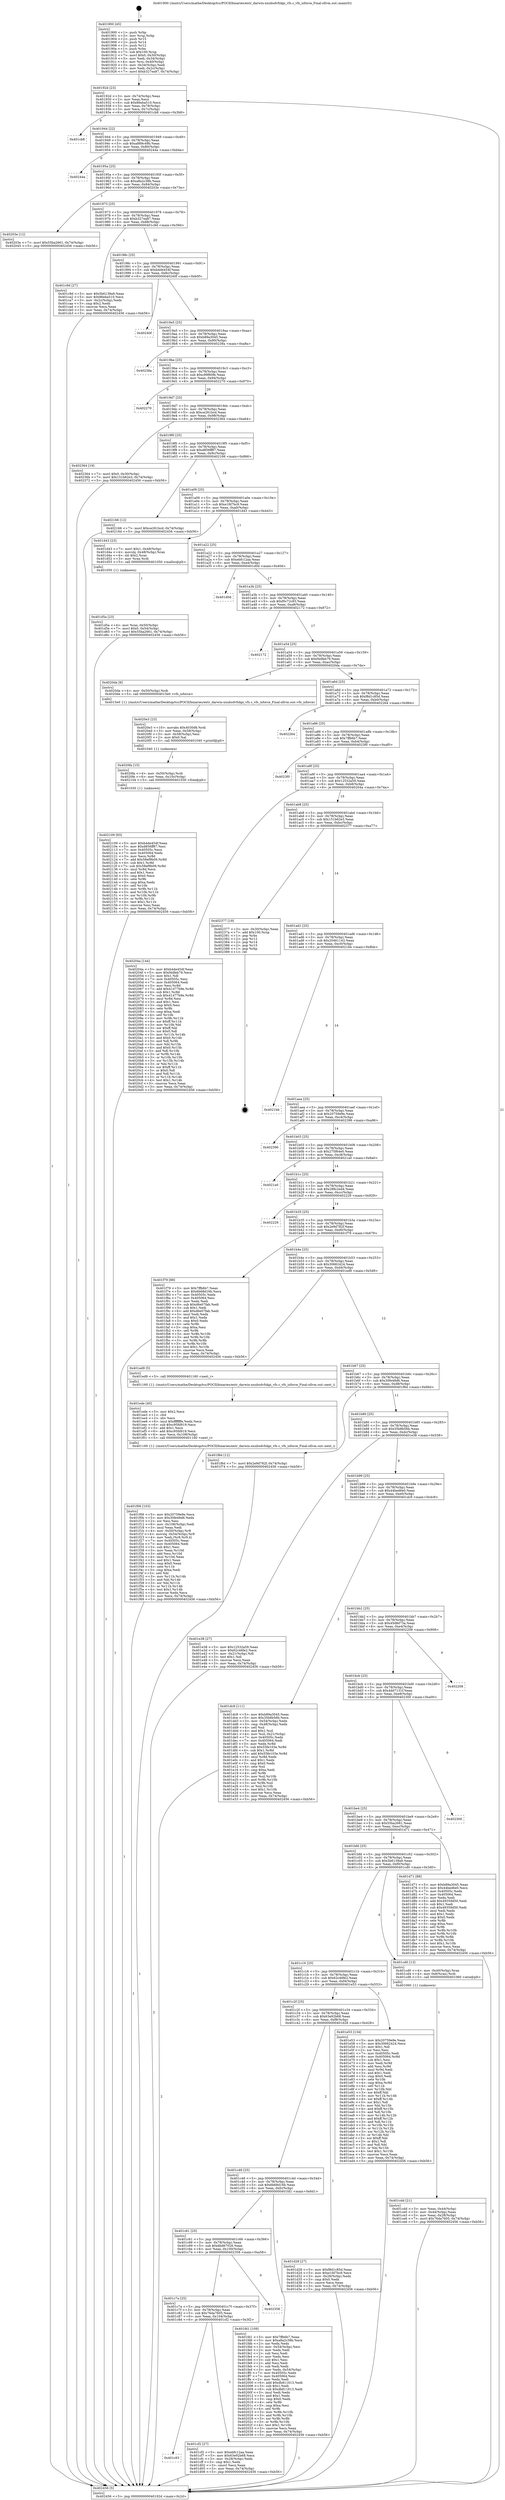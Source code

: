 digraph "0x401900" {
  label = "0x401900 (/mnt/c/Users/mathe/Desktop/tcc/POCII/binaries/extr_darwin-xnubsdvfskpi_vfs.c_vfs_isforce_Final-ollvm.out::main(0))"
  labelloc = "t"
  node[shape=record]

  Entry [label="",width=0.3,height=0.3,shape=circle,fillcolor=black,style=filled]
  "0x40192d" [label="{
     0x40192d [23]\l
     | [instrs]\l
     &nbsp;&nbsp;0x40192d \<+3\>: mov -0x74(%rbp),%eax\l
     &nbsp;&nbsp;0x401930 \<+2\>: mov %eax,%ecx\l
     &nbsp;&nbsp;0x401932 \<+6\>: sub $0x86eba510,%ecx\l
     &nbsp;&nbsp;0x401938 \<+3\>: mov %eax,-0x78(%rbp)\l
     &nbsp;&nbsp;0x40193b \<+3\>: mov %ecx,-0x7c(%rbp)\l
     &nbsp;&nbsp;0x40193e \<+6\>: je 0000000000401cb8 \<main+0x3b8\>\l
  }"]
  "0x401cb8" [label="{
     0x401cb8\l
  }", style=dashed]
  "0x401944" [label="{
     0x401944 [22]\l
     | [instrs]\l
     &nbsp;&nbsp;0x401944 \<+5\>: jmp 0000000000401949 \<main+0x49\>\l
     &nbsp;&nbsp;0x401949 \<+3\>: mov -0x78(%rbp),%eax\l
     &nbsp;&nbsp;0x40194c \<+5\>: sub $0xa889c49b,%eax\l
     &nbsp;&nbsp;0x401951 \<+3\>: mov %eax,-0x80(%rbp)\l
     &nbsp;&nbsp;0x401954 \<+6\>: je 000000000040244a \<main+0xb4a\>\l
  }"]
  Exit [label="",width=0.3,height=0.3,shape=circle,fillcolor=black,style=filled,peripheries=2]
  "0x40244a" [label="{
     0x40244a\l
  }", style=dashed]
  "0x40195a" [label="{
     0x40195a [25]\l
     | [instrs]\l
     &nbsp;&nbsp;0x40195a \<+5\>: jmp 000000000040195f \<main+0x5f\>\l
     &nbsp;&nbsp;0x40195f \<+3\>: mov -0x78(%rbp),%eax\l
     &nbsp;&nbsp;0x401962 \<+5\>: sub $0xa8a2c38b,%eax\l
     &nbsp;&nbsp;0x401967 \<+6\>: mov %eax,-0x84(%rbp)\l
     &nbsp;&nbsp;0x40196d \<+6\>: je 000000000040203e \<main+0x73e\>\l
  }"]
  "0x402109" [label="{
     0x402109 [93]\l
     | [instrs]\l
     &nbsp;&nbsp;0x402109 \<+5\>: mov $0xb4de454f,%eax\l
     &nbsp;&nbsp;0x40210e \<+5\>: mov $0xd856ff87,%esi\l
     &nbsp;&nbsp;0x402113 \<+7\>: mov 0x40505c,%ecx\l
     &nbsp;&nbsp;0x40211a \<+7\>: mov 0x405064,%edx\l
     &nbsp;&nbsp;0x402121 \<+3\>: mov %ecx,%r8d\l
     &nbsp;&nbsp;0x402124 \<+7\>: add $0x58ef9b09,%r8d\l
     &nbsp;&nbsp;0x40212b \<+4\>: sub $0x1,%r8d\l
     &nbsp;&nbsp;0x40212f \<+7\>: sub $0x58ef9b09,%r8d\l
     &nbsp;&nbsp;0x402136 \<+4\>: imul %r8d,%ecx\l
     &nbsp;&nbsp;0x40213a \<+3\>: and $0x1,%ecx\l
     &nbsp;&nbsp;0x40213d \<+3\>: cmp $0x0,%ecx\l
     &nbsp;&nbsp;0x402140 \<+4\>: sete %r9b\l
     &nbsp;&nbsp;0x402144 \<+3\>: cmp $0xa,%edx\l
     &nbsp;&nbsp;0x402147 \<+4\>: setl %r10b\l
     &nbsp;&nbsp;0x40214b \<+3\>: mov %r9b,%r11b\l
     &nbsp;&nbsp;0x40214e \<+3\>: and %r10b,%r11b\l
     &nbsp;&nbsp;0x402151 \<+3\>: xor %r10b,%r9b\l
     &nbsp;&nbsp;0x402154 \<+3\>: or %r9b,%r11b\l
     &nbsp;&nbsp;0x402157 \<+4\>: test $0x1,%r11b\l
     &nbsp;&nbsp;0x40215b \<+3\>: cmovne %esi,%eax\l
     &nbsp;&nbsp;0x40215e \<+3\>: mov %eax,-0x74(%rbp)\l
     &nbsp;&nbsp;0x402161 \<+5\>: jmp 0000000000402456 \<main+0xb56\>\l
  }"]
  "0x40203e" [label="{
     0x40203e [12]\l
     | [instrs]\l
     &nbsp;&nbsp;0x40203e \<+7\>: movl $0x55ba2661,-0x74(%rbp)\l
     &nbsp;&nbsp;0x402045 \<+5\>: jmp 0000000000402456 \<main+0xb56\>\l
  }"]
  "0x401973" [label="{
     0x401973 [25]\l
     | [instrs]\l
     &nbsp;&nbsp;0x401973 \<+5\>: jmp 0000000000401978 \<main+0x78\>\l
     &nbsp;&nbsp;0x401978 \<+3\>: mov -0x78(%rbp),%eax\l
     &nbsp;&nbsp;0x40197b \<+5\>: sub $0xb327ea87,%eax\l
     &nbsp;&nbsp;0x401980 \<+6\>: mov %eax,-0x88(%rbp)\l
     &nbsp;&nbsp;0x401986 \<+6\>: je 0000000000401c9d \<main+0x39d\>\l
  }"]
  "0x4020fa" [label="{
     0x4020fa [15]\l
     | [instrs]\l
     &nbsp;&nbsp;0x4020fa \<+4\>: mov -0x50(%rbp),%rdi\l
     &nbsp;&nbsp;0x4020fe \<+6\>: mov %eax,-0x10c(%rbp)\l
     &nbsp;&nbsp;0x402104 \<+5\>: call 0000000000401030 \<free@plt\>\l
     | [calls]\l
     &nbsp;&nbsp;0x401030 \{1\} (unknown)\l
  }"]
  "0x401c9d" [label="{
     0x401c9d [27]\l
     | [instrs]\l
     &nbsp;&nbsp;0x401c9d \<+5\>: mov $0x5b6139a9,%eax\l
     &nbsp;&nbsp;0x401ca2 \<+5\>: mov $0x86eba510,%ecx\l
     &nbsp;&nbsp;0x401ca7 \<+3\>: mov -0x2c(%rbp),%edx\l
     &nbsp;&nbsp;0x401caa \<+3\>: cmp $0x2,%edx\l
     &nbsp;&nbsp;0x401cad \<+3\>: cmovne %ecx,%eax\l
     &nbsp;&nbsp;0x401cb0 \<+3\>: mov %eax,-0x74(%rbp)\l
     &nbsp;&nbsp;0x401cb3 \<+5\>: jmp 0000000000402456 \<main+0xb56\>\l
  }"]
  "0x40198c" [label="{
     0x40198c [25]\l
     | [instrs]\l
     &nbsp;&nbsp;0x40198c \<+5\>: jmp 0000000000401991 \<main+0x91\>\l
     &nbsp;&nbsp;0x401991 \<+3\>: mov -0x78(%rbp),%eax\l
     &nbsp;&nbsp;0x401994 \<+5\>: sub $0xb4de454f,%eax\l
     &nbsp;&nbsp;0x401999 \<+6\>: mov %eax,-0x8c(%rbp)\l
     &nbsp;&nbsp;0x40199f \<+6\>: je 000000000040240f \<main+0xb0f\>\l
  }"]
  "0x402456" [label="{
     0x402456 [5]\l
     | [instrs]\l
     &nbsp;&nbsp;0x402456 \<+5\>: jmp 000000000040192d \<main+0x2d\>\l
  }"]
  "0x401900" [label="{
     0x401900 [45]\l
     | [instrs]\l
     &nbsp;&nbsp;0x401900 \<+1\>: push %rbp\l
     &nbsp;&nbsp;0x401901 \<+3\>: mov %rsp,%rbp\l
     &nbsp;&nbsp;0x401904 \<+2\>: push %r15\l
     &nbsp;&nbsp;0x401906 \<+2\>: push %r14\l
     &nbsp;&nbsp;0x401908 \<+2\>: push %r12\l
     &nbsp;&nbsp;0x40190a \<+1\>: push %rbx\l
     &nbsp;&nbsp;0x40190b \<+7\>: sub $0x100,%rsp\l
     &nbsp;&nbsp;0x401912 \<+7\>: movl $0x0,-0x30(%rbp)\l
     &nbsp;&nbsp;0x401919 \<+3\>: mov %edi,-0x34(%rbp)\l
     &nbsp;&nbsp;0x40191c \<+4\>: mov %rsi,-0x40(%rbp)\l
     &nbsp;&nbsp;0x401920 \<+3\>: mov -0x34(%rbp),%edi\l
     &nbsp;&nbsp;0x401923 \<+3\>: mov %edi,-0x2c(%rbp)\l
     &nbsp;&nbsp;0x401926 \<+7\>: movl $0xb327ea87,-0x74(%rbp)\l
  }"]
  "0x4020e3" [label="{
     0x4020e3 [23]\l
     | [instrs]\l
     &nbsp;&nbsp;0x4020e3 \<+10\>: movabs $0x4030d6,%rdi\l
     &nbsp;&nbsp;0x4020ed \<+3\>: mov %eax,-0x58(%rbp)\l
     &nbsp;&nbsp;0x4020f0 \<+3\>: mov -0x58(%rbp),%esi\l
     &nbsp;&nbsp;0x4020f3 \<+2\>: mov $0x0,%al\l
     &nbsp;&nbsp;0x4020f5 \<+5\>: call 0000000000401040 \<printf@plt\>\l
     | [calls]\l
     &nbsp;&nbsp;0x401040 \{1\} (unknown)\l
  }"]
  "0x40240f" [label="{
     0x40240f\l
  }", style=dashed]
  "0x4019a5" [label="{
     0x4019a5 [25]\l
     | [instrs]\l
     &nbsp;&nbsp;0x4019a5 \<+5\>: jmp 00000000004019aa \<main+0xaa\>\l
     &nbsp;&nbsp;0x4019aa \<+3\>: mov -0x78(%rbp),%eax\l
     &nbsp;&nbsp;0x4019ad \<+5\>: sub $0xb89a3045,%eax\l
     &nbsp;&nbsp;0x4019b2 \<+6\>: mov %eax,-0x90(%rbp)\l
     &nbsp;&nbsp;0x4019b8 \<+6\>: je 000000000040238a \<main+0xa8a\>\l
  }"]
  "0x401f06" [label="{
     0x401f06 [103]\l
     | [instrs]\l
     &nbsp;&nbsp;0x401f06 \<+5\>: mov $0x20759e9e,%ecx\l
     &nbsp;&nbsp;0x401f0b \<+5\>: mov $0x30fe48d6,%edx\l
     &nbsp;&nbsp;0x401f10 \<+2\>: xor %esi,%esi\l
     &nbsp;&nbsp;0x401f12 \<+6\>: mov -0x108(%rbp),%edi\l
     &nbsp;&nbsp;0x401f18 \<+3\>: imul %eax,%edi\l
     &nbsp;&nbsp;0x401f1b \<+4\>: mov -0x50(%rbp),%r8\l
     &nbsp;&nbsp;0x401f1f \<+4\>: movslq -0x54(%rbp),%r9\l
     &nbsp;&nbsp;0x401f23 \<+4\>: mov %edi,(%r8,%r9,4)\l
     &nbsp;&nbsp;0x401f27 \<+7\>: mov 0x40505c,%eax\l
     &nbsp;&nbsp;0x401f2e \<+7\>: mov 0x405064,%edi\l
     &nbsp;&nbsp;0x401f35 \<+3\>: sub $0x1,%esi\l
     &nbsp;&nbsp;0x401f38 \<+3\>: mov %eax,%r10d\l
     &nbsp;&nbsp;0x401f3b \<+3\>: add %esi,%r10d\l
     &nbsp;&nbsp;0x401f3e \<+4\>: imul %r10d,%eax\l
     &nbsp;&nbsp;0x401f42 \<+3\>: and $0x1,%eax\l
     &nbsp;&nbsp;0x401f45 \<+3\>: cmp $0x0,%eax\l
     &nbsp;&nbsp;0x401f48 \<+4\>: sete %r11b\l
     &nbsp;&nbsp;0x401f4c \<+3\>: cmp $0xa,%edi\l
     &nbsp;&nbsp;0x401f4f \<+3\>: setl %bl\l
     &nbsp;&nbsp;0x401f52 \<+3\>: mov %r11b,%r14b\l
     &nbsp;&nbsp;0x401f55 \<+3\>: and %bl,%r14b\l
     &nbsp;&nbsp;0x401f58 \<+3\>: xor %bl,%r11b\l
     &nbsp;&nbsp;0x401f5b \<+3\>: or %r11b,%r14b\l
     &nbsp;&nbsp;0x401f5e \<+4\>: test $0x1,%r14b\l
     &nbsp;&nbsp;0x401f62 \<+3\>: cmovne %edx,%ecx\l
     &nbsp;&nbsp;0x401f65 \<+3\>: mov %ecx,-0x74(%rbp)\l
     &nbsp;&nbsp;0x401f68 \<+5\>: jmp 0000000000402456 \<main+0xb56\>\l
  }"]
  "0x40238a" [label="{
     0x40238a\l
  }", style=dashed]
  "0x4019be" [label="{
     0x4019be [25]\l
     | [instrs]\l
     &nbsp;&nbsp;0x4019be \<+5\>: jmp 00000000004019c3 \<main+0xc3\>\l
     &nbsp;&nbsp;0x4019c3 \<+3\>: mov -0x78(%rbp),%eax\l
     &nbsp;&nbsp;0x4019c6 \<+5\>: sub $0xc99f60fe,%eax\l
     &nbsp;&nbsp;0x4019cb \<+6\>: mov %eax,-0x94(%rbp)\l
     &nbsp;&nbsp;0x4019d1 \<+6\>: je 0000000000402270 \<main+0x970\>\l
  }"]
  "0x401ede" [label="{
     0x401ede [40]\l
     | [instrs]\l
     &nbsp;&nbsp;0x401ede \<+5\>: mov $0x2,%ecx\l
     &nbsp;&nbsp;0x401ee3 \<+1\>: cltd\l
     &nbsp;&nbsp;0x401ee4 \<+2\>: idiv %ecx\l
     &nbsp;&nbsp;0x401ee6 \<+6\>: imul $0xfffffffe,%edx,%ecx\l
     &nbsp;&nbsp;0x401eec \<+6\>: sub $0xc95fd919,%ecx\l
     &nbsp;&nbsp;0x401ef2 \<+3\>: add $0x1,%ecx\l
     &nbsp;&nbsp;0x401ef5 \<+6\>: add $0xc95fd919,%ecx\l
     &nbsp;&nbsp;0x401efb \<+6\>: mov %ecx,-0x108(%rbp)\l
     &nbsp;&nbsp;0x401f01 \<+5\>: call 0000000000401160 \<next_i\>\l
     | [calls]\l
     &nbsp;&nbsp;0x401160 \{1\} (/mnt/c/Users/mathe/Desktop/tcc/POCII/binaries/extr_darwin-xnubsdvfskpi_vfs.c_vfs_isforce_Final-ollvm.out::next_i)\l
  }"]
  "0x402270" [label="{
     0x402270\l
  }", style=dashed]
  "0x4019d7" [label="{
     0x4019d7 [25]\l
     | [instrs]\l
     &nbsp;&nbsp;0x4019d7 \<+5\>: jmp 00000000004019dc \<main+0xdc\>\l
     &nbsp;&nbsp;0x4019dc \<+3\>: mov -0x78(%rbp),%eax\l
     &nbsp;&nbsp;0x4019df \<+5\>: sub $0xce261bcd,%eax\l
     &nbsp;&nbsp;0x4019e4 \<+6\>: mov %eax,-0x98(%rbp)\l
     &nbsp;&nbsp;0x4019ea \<+6\>: je 0000000000402364 \<main+0xa64\>\l
  }"]
  "0x401d5a" [label="{
     0x401d5a [23]\l
     | [instrs]\l
     &nbsp;&nbsp;0x401d5a \<+4\>: mov %rax,-0x50(%rbp)\l
     &nbsp;&nbsp;0x401d5e \<+7\>: movl $0x0,-0x54(%rbp)\l
     &nbsp;&nbsp;0x401d65 \<+7\>: movl $0x55ba2661,-0x74(%rbp)\l
     &nbsp;&nbsp;0x401d6c \<+5\>: jmp 0000000000402456 \<main+0xb56\>\l
  }"]
  "0x402364" [label="{
     0x402364 [19]\l
     | [instrs]\l
     &nbsp;&nbsp;0x402364 \<+7\>: movl $0x0,-0x30(%rbp)\l
     &nbsp;&nbsp;0x40236b \<+7\>: movl $0x151b62e3,-0x74(%rbp)\l
     &nbsp;&nbsp;0x402372 \<+5\>: jmp 0000000000402456 \<main+0xb56\>\l
  }"]
  "0x4019f0" [label="{
     0x4019f0 [25]\l
     | [instrs]\l
     &nbsp;&nbsp;0x4019f0 \<+5\>: jmp 00000000004019f5 \<main+0xf5\>\l
     &nbsp;&nbsp;0x4019f5 \<+3\>: mov -0x78(%rbp),%eax\l
     &nbsp;&nbsp;0x4019f8 \<+5\>: sub $0xd856ff87,%eax\l
     &nbsp;&nbsp;0x4019fd \<+6\>: mov %eax,-0x9c(%rbp)\l
     &nbsp;&nbsp;0x401a03 \<+6\>: je 0000000000402166 \<main+0x866\>\l
  }"]
  "0x401c93" [label="{
     0x401c93\l
  }", style=dashed]
  "0x402166" [label="{
     0x402166 [12]\l
     | [instrs]\l
     &nbsp;&nbsp;0x402166 \<+7\>: movl $0xce261bcd,-0x74(%rbp)\l
     &nbsp;&nbsp;0x40216d \<+5\>: jmp 0000000000402456 \<main+0xb56\>\l
  }"]
  "0x401a09" [label="{
     0x401a09 [25]\l
     | [instrs]\l
     &nbsp;&nbsp;0x401a09 \<+5\>: jmp 0000000000401a0e \<main+0x10e\>\l
     &nbsp;&nbsp;0x401a0e \<+3\>: mov -0x78(%rbp),%eax\l
     &nbsp;&nbsp;0x401a11 \<+5\>: sub $0xe1fd7bc9,%eax\l
     &nbsp;&nbsp;0x401a16 \<+6\>: mov %eax,-0xa0(%rbp)\l
     &nbsp;&nbsp;0x401a1c \<+6\>: je 0000000000401d43 \<main+0x443\>\l
  }"]
  "0x401cf2" [label="{
     0x401cf2 [27]\l
     | [instrs]\l
     &nbsp;&nbsp;0x401cf2 \<+5\>: mov $0xebfc12aa,%eax\l
     &nbsp;&nbsp;0x401cf7 \<+5\>: mov $0x63e92b68,%ecx\l
     &nbsp;&nbsp;0x401cfc \<+3\>: mov -0x28(%rbp),%edx\l
     &nbsp;&nbsp;0x401cff \<+3\>: cmp $0x1,%edx\l
     &nbsp;&nbsp;0x401d02 \<+3\>: cmovl %ecx,%eax\l
     &nbsp;&nbsp;0x401d05 \<+3\>: mov %eax,-0x74(%rbp)\l
     &nbsp;&nbsp;0x401d08 \<+5\>: jmp 0000000000402456 \<main+0xb56\>\l
  }"]
  "0x401d43" [label="{
     0x401d43 [23]\l
     | [instrs]\l
     &nbsp;&nbsp;0x401d43 \<+7\>: movl $0x1,-0x48(%rbp)\l
     &nbsp;&nbsp;0x401d4a \<+4\>: movslq -0x48(%rbp),%rax\l
     &nbsp;&nbsp;0x401d4e \<+4\>: shl $0x2,%rax\l
     &nbsp;&nbsp;0x401d52 \<+3\>: mov %rax,%rdi\l
     &nbsp;&nbsp;0x401d55 \<+5\>: call 0000000000401050 \<malloc@plt\>\l
     | [calls]\l
     &nbsp;&nbsp;0x401050 \{1\} (unknown)\l
  }"]
  "0x401a22" [label="{
     0x401a22 [25]\l
     | [instrs]\l
     &nbsp;&nbsp;0x401a22 \<+5\>: jmp 0000000000401a27 \<main+0x127\>\l
     &nbsp;&nbsp;0x401a27 \<+3\>: mov -0x78(%rbp),%eax\l
     &nbsp;&nbsp;0x401a2a \<+5\>: sub $0xebfc12aa,%eax\l
     &nbsp;&nbsp;0x401a2f \<+6\>: mov %eax,-0xa4(%rbp)\l
     &nbsp;&nbsp;0x401a35 \<+6\>: je 0000000000401d0d \<main+0x40d\>\l
  }"]
  "0x401c7a" [label="{
     0x401c7a [25]\l
     | [instrs]\l
     &nbsp;&nbsp;0x401c7a \<+5\>: jmp 0000000000401c7f \<main+0x37f\>\l
     &nbsp;&nbsp;0x401c7f \<+3\>: mov -0x78(%rbp),%eax\l
     &nbsp;&nbsp;0x401c82 \<+5\>: sub $0x76da7605,%eax\l
     &nbsp;&nbsp;0x401c87 \<+6\>: mov %eax,-0x104(%rbp)\l
     &nbsp;&nbsp;0x401c8d \<+6\>: je 0000000000401cf2 \<main+0x3f2\>\l
  }"]
  "0x401d0d" [label="{
     0x401d0d\l
  }", style=dashed]
  "0x401a3b" [label="{
     0x401a3b [25]\l
     | [instrs]\l
     &nbsp;&nbsp;0x401a3b \<+5\>: jmp 0000000000401a40 \<main+0x140\>\l
     &nbsp;&nbsp;0x401a40 \<+3\>: mov -0x78(%rbp),%eax\l
     &nbsp;&nbsp;0x401a43 \<+5\>: sub $0xf0c72c93,%eax\l
     &nbsp;&nbsp;0x401a48 \<+6\>: mov %eax,-0xa8(%rbp)\l
     &nbsp;&nbsp;0x401a4e \<+6\>: je 0000000000402172 \<main+0x872\>\l
  }"]
  "0x402358" [label="{
     0x402358\l
  }", style=dashed]
  "0x402172" [label="{
     0x402172\l
  }", style=dashed]
  "0x401a54" [label="{
     0x401a54 [25]\l
     | [instrs]\l
     &nbsp;&nbsp;0x401a54 \<+5\>: jmp 0000000000401a59 \<main+0x159\>\l
     &nbsp;&nbsp;0x401a59 \<+3\>: mov -0x78(%rbp),%eax\l
     &nbsp;&nbsp;0x401a5c \<+5\>: sub $0xf4dfeb79,%eax\l
     &nbsp;&nbsp;0x401a61 \<+6\>: mov %eax,-0xac(%rbp)\l
     &nbsp;&nbsp;0x401a67 \<+6\>: je 00000000004020da \<main+0x7da\>\l
  }"]
  "0x401c61" [label="{
     0x401c61 [25]\l
     | [instrs]\l
     &nbsp;&nbsp;0x401c61 \<+5\>: jmp 0000000000401c66 \<main+0x366\>\l
     &nbsp;&nbsp;0x401c66 \<+3\>: mov -0x78(%rbp),%eax\l
     &nbsp;&nbsp;0x401c69 \<+5\>: sub $0x6bd67026,%eax\l
     &nbsp;&nbsp;0x401c6e \<+6\>: mov %eax,-0x100(%rbp)\l
     &nbsp;&nbsp;0x401c74 \<+6\>: je 0000000000402358 \<main+0xa58\>\l
  }"]
  "0x4020da" [label="{
     0x4020da [9]\l
     | [instrs]\l
     &nbsp;&nbsp;0x4020da \<+4\>: mov -0x50(%rbp),%rdi\l
     &nbsp;&nbsp;0x4020de \<+5\>: call 00000000004015e0 \<vfs_isforce\>\l
     | [calls]\l
     &nbsp;&nbsp;0x4015e0 \{1\} (/mnt/c/Users/mathe/Desktop/tcc/POCII/binaries/extr_darwin-xnubsdvfskpi_vfs.c_vfs_isforce_Final-ollvm.out::vfs_isforce)\l
  }"]
  "0x401a6d" [label="{
     0x401a6d [25]\l
     | [instrs]\l
     &nbsp;&nbsp;0x401a6d \<+5\>: jmp 0000000000401a72 \<main+0x172\>\l
     &nbsp;&nbsp;0x401a72 \<+3\>: mov -0x78(%rbp),%eax\l
     &nbsp;&nbsp;0x401a75 \<+5\>: sub $0xf8d1c85d,%eax\l
     &nbsp;&nbsp;0x401a7a \<+6\>: mov %eax,-0xb0(%rbp)\l
     &nbsp;&nbsp;0x401a80 \<+6\>: je 0000000000402264 \<main+0x964\>\l
  }"]
  "0x401fd1" [label="{
     0x401fd1 [109]\l
     | [instrs]\l
     &nbsp;&nbsp;0x401fd1 \<+5\>: mov $0x7ffb6b7,%eax\l
     &nbsp;&nbsp;0x401fd6 \<+5\>: mov $0xa8a2c38b,%ecx\l
     &nbsp;&nbsp;0x401fdb \<+2\>: xor %edx,%edx\l
     &nbsp;&nbsp;0x401fdd \<+3\>: mov -0x54(%rbp),%esi\l
     &nbsp;&nbsp;0x401fe0 \<+2\>: mov %edx,%edi\l
     &nbsp;&nbsp;0x401fe2 \<+2\>: sub %esi,%edi\l
     &nbsp;&nbsp;0x401fe4 \<+2\>: mov %edx,%esi\l
     &nbsp;&nbsp;0x401fe6 \<+3\>: sub $0x1,%esi\l
     &nbsp;&nbsp;0x401fe9 \<+2\>: add %esi,%edi\l
     &nbsp;&nbsp;0x401feb \<+2\>: sub %edi,%edx\l
     &nbsp;&nbsp;0x401fed \<+3\>: mov %edx,-0x54(%rbp)\l
     &nbsp;&nbsp;0x401ff0 \<+7\>: mov 0x40505c,%edx\l
     &nbsp;&nbsp;0x401ff7 \<+7\>: mov 0x405064,%esi\l
     &nbsp;&nbsp;0x401ffe \<+2\>: mov %edx,%edi\l
     &nbsp;&nbsp;0x402000 \<+6\>: add $0xdb811613,%edi\l
     &nbsp;&nbsp;0x402006 \<+3\>: sub $0x1,%edi\l
     &nbsp;&nbsp;0x402009 \<+6\>: sub $0xdb811613,%edi\l
     &nbsp;&nbsp;0x40200f \<+3\>: imul %edi,%edx\l
     &nbsp;&nbsp;0x402012 \<+3\>: and $0x1,%edx\l
     &nbsp;&nbsp;0x402015 \<+3\>: cmp $0x0,%edx\l
     &nbsp;&nbsp;0x402018 \<+4\>: sete %r8b\l
     &nbsp;&nbsp;0x40201c \<+3\>: cmp $0xa,%esi\l
     &nbsp;&nbsp;0x40201f \<+4\>: setl %r9b\l
     &nbsp;&nbsp;0x402023 \<+3\>: mov %r8b,%r10b\l
     &nbsp;&nbsp;0x402026 \<+3\>: and %r9b,%r10b\l
     &nbsp;&nbsp;0x402029 \<+3\>: xor %r9b,%r8b\l
     &nbsp;&nbsp;0x40202c \<+3\>: or %r8b,%r10b\l
     &nbsp;&nbsp;0x40202f \<+4\>: test $0x1,%r10b\l
     &nbsp;&nbsp;0x402033 \<+3\>: cmovne %ecx,%eax\l
     &nbsp;&nbsp;0x402036 \<+3\>: mov %eax,-0x74(%rbp)\l
     &nbsp;&nbsp;0x402039 \<+5\>: jmp 0000000000402456 \<main+0xb56\>\l
  }"]
  "0x402264" [label="{
     0x402264\l
  }", style=dashed]
  "0x401a86" [label="{
     0x401a86 [25]\l
     | [instrs]\l
     &nbsp;&nbsp;0x401a86 \<+5\>: jmp 0000000000401a8b \<main+0x18b\>\l
     &nbsp;&nbsp;0x401a8b \<+3\>: mov -0x78(%rbp),%eax\l
     &nbsp;&nbsp;0x401a8e \<+5\>: sub $0x7ffb6b7,%eax\l
     &nbsp;&nbsp;0x401a93 \<+6\>: mov %eax,-0xb4(%rbp)\l
     &nbsp;&nbsp;0x401a99 \<+6\>: je 00000000004023f0 \<main+0xaf0\>\l
  }"]
  "0x401c48" [label="{
     0x401c48 [25]\l
     | [instrs]\l
     &nbsp;&nbsp;0x401c48 \<+5\>: jmp 0000000000401c4d \<main+0x34d\>\l
     &nbsp;&nbsp;0x401c4d \<+3\>: mov -0x78(%rbp),%eax\l
     &nbsp;&nbsp;0x401c50 \<+5\>: sub $0x6b68d16b,%eax\l
     &nbsp;&nbsp;0x401c55 \<+6\>: mov %eax,-0xfc(%rbp)\l
     &nbsp;&nbsp;0x401c5b \<+6\>: je 0000000000401fd1 \<main+0x6d1\>\l
  }"]
  "0x4023f0" [label="{
     0x4023f0\l
  }", style=dashed]
  "0x401a9f" [label="{
     0x401a9f [25]\l
     | [instrs]\l
     &nbsp;&nbsp;0x401a9f \<+5\>: jmp 0000000000401aa4 \<main+0x1a4\>\l
     &nbsp;&nbsp;0x401aa4 \<+3\>: mov -0x78(%rbp),%eax\l
     &nbsp;&nbsp;0x401aa7 \<+5\>: sub $0x12532a59,%eax\l
     &nbsp;&nbsp;0x401aac \<+6\>: mov %eax,-0xb8(%rbp)\l
     &nbsp;&nbsp;0x401ab2 \<+6\>: je 000000000040204a \<main+0x74a\>\l
  }"]
  "0x401d28" [label="{
     0x401d28 [27]\l
     | [instrs]\l
     &nbsp;&nbsp;0x401d28 \<+5\>: mov $0xf8d1c85d,%eax\l
     &nbsp;&nbsp;0x401d2d \<+5\>: mov $0xe1fd7bc9,%ecx\l
     &nbsp;&nbsp;0x401d32 \<+3\>: mov -0x28(%rbp),%edx\l
     &nbsp;&nbsp;0x401d35 \<+3\>: cmp $0x0,%edx\l
     &nbsp;&nbsp;0x401d38 \<+3\>: cmove %ecx,%eax\l
     &nbsp;&nbsp;0x401d3b \<+3\>: mov %eax,-0x74(%rbp)\l
     &nbsp;&nbsp;0x401d3e \<+5\>: jmp 0000000000402456 \<main+0xb56\>\l
  }"]
  "0x40204a" [label="{
     0x40204a [144]\l
     | [instrs]\l
     &nbsp;&nbsp;0x40204a \<+5\>: mov $0xb4de454f,%eax\l
     &nbsp;&nbsp;0x40204f \<+5\>: mov $0xf4dfeb79,%ecx\l
     &nbsp;&nbsp;0x402054 \<+2\>: mov $0x1,%dl\l
     &nbsp;&nbsp;0x402056 \<+7\>: mov 0x40505c,%esi\l
     &nbsp;&nbsp;0x40205d \<+7\>: mov 0x405064,%edi\l
     &nbsp;&nbsp;0x402064 \<+3\>: mov %esi,%r8d\l
     &nbsp;&nbsp;0x402067 \<+7\>: add $0x41477b9e,%r8d\l
     &nbsp;&nbsp;0x40206e \<+4\>: sub $0x1,%r8d\l
     &nbsp;&nbsp;0x402072 \<+7\>: sub $0x41477b9e,%r8d\l
     &nbsp;&nbsp;0x402079 \<+4\>: imul %r8d,%esi\l
     &nbsp;&nbsp;0x40207d \<+3\>: and $0x1,%esi\l
     &nbsp;&nbsp;0x402080 \<+3\>: cmp $0x0,%esi\l
     &nbsp;&nbsp;0x402083 \<+4\>: sete %r9b\l
     &nbsp;&nbsp;0x402087 \<+3\>: cmp $0xa,%edi\l
     &nbsp;&nbsp;0x40208a \<+4\>: setl %r10b\l
     &nbsp;&nbsp;0x40208e \<+3\>: mov %r9b,%r11b\l
     &nbsp;&nbsp;0x402091 \<+4\>: xor $0xff,%r11b\l
     &nbsp;&nbsp;0x402095 \<+3\>: mov %r10b,%bl\l
     &nbsp;&nbsp;0x402098 \<+3\>: xor $0xff,%bl\l
     &nbsp;&nbsp;0x40209b \<+3\>: xor $0x0,%dl\l
     &nbsp;&nbsp;0x40209e \<+3\>: mov %r11b,%r14b\l
     &nbsp;&nbsp;0x4020a1 \<+4\>: and $0x0,%r14b\l
     &nbsp;&nbsp;0x4020a5 \<+3\>: and %dl,%r9b\l
     &nbsp;&nbsp;0x4020a8 \<+3\>: mov %bl,%r15b\l
     &nbsp;&nbsp;0x4020ab \<+4\>: and $0x0,%r15b\l
     &nbsp;&nbsp;0x4020af \<+3\>: and %dl,%r10b\l
     &nbsp;&nbsp;0x4020b2 \<+3\>: or %r9b,%r14b\l
     &nbsp;&nbsp;0x4020b5 \<+3\>: or %r10b,%r15b\l
     &nbsp;&nbsp;0x4020b8 \<+3\>: xor %r15b,%r14b\l
     &nbsp;&nbsp;0x4020bb \<+3\>: or %bl,%r11b\l
     &nbsp;&nbsp;0x4020be \<+4\>: xor $0xff,%r11b\l
     &nbsp;&nbsp;0x4020c2 \<+3\>: or $0x0,%dl\l
     &nbsp;&nbsp;0x4020c5 \<+3\>: and %dl,%r11b\l
     &nbsp;&nbsp;0x4020c8 \<+3\>: or %r11b,%r14b\l
     &nbsp;&nbsp;0x4020cb \<+4\>: test $0x1,%r14b\l
     &nbsp;&nbsp;0x4020cf \<+3\>: cmovne %ecx,%eax\l
     &nbsp;&nbsp;0x4020d2 \<+3\>: mov %eax,-0x74(%rbp)\l
     &nbsp;&nbsp;0x4020d5 \<+5\>: jmp 0000000000402456 \<main+0xb56\>\l
  }"]
  "0x401ab8" [label="{
     0x401ab8 [25]\l
     | [instrs]\l
     &nbsp;&nbsp;0x401ab8 \<+5\>: jmp 0000000000401abd \<main+0x1bd\>\l
     &nbsp;&nbsp;0x401abd \<+3\>: mov -0x78(%rbp),%eax\l
     &nbsp;&nbsp;0x401ac0 \<+5\>: sub $0x151b62e3,%eax\l
     &nbsp;&nbsp;0x401ac5 \<+6\>: mov %eax,-0xbc(%rbp)\l
     &nbsp;&nbsp;0x401acb \<+6\>: je 0000000000402377 \<main+0xa77\>\l
  }"]
  "0x401c2f" [label="{
     0x401c2f [25]\l
     | [instrs]\l
     &nbsp;&nbsp;0x401c2f \<+5\>: jmp 0000000000401c34 \<main+0x334\>\l
     &nbsp;&nbsp;0x401c34 \<+3\>: mov -0x78(%rbp),%eax\l
     &nbsp;&nbsp;0x401c37 \<+5\>: sub $0x63e92b68,%eax\l
     &nbsp;&nbsp;0x401c3c \<+6\>: mov %eax,-0xf8(%rbp)\l
     &nbsp;&nbsp;0x401c42 \<+6\>: je 0000000000401d28 \<main+0x428\>\l
  }"]
  "0x402377" [label="{
     0x402377 [19]\l
     | [instrs]\l
     &nbsp;&nbsp;0x402377 \<+3\>: mov -0x30(%rbp),%eax\l
     &nbsp;&nbsp;0x40237a \<+7\>: add $0x100,%rsp\l
     &nbsp;&nbsp;0x402381 \<+1\>: pop %rbx\l
     &nbsp;&nbsp;0x402382 \<+2\>: pop %r12\l
     &nbsp;&nbsp;0x402384 \<+2\>: pop %r14\l
     &nbsp;&nbsp;0x402386 \<+2\>: pop %r15\l
     &nbsp;&nbsp;0x402388 \<+1\>: pop %rbp\l
     &nbsp;&nbsp;0x402389 \<+1\>: ret\l
  }"]
  "0x401ad1" [label="{
     0x401ad1 [25]\l
     | [instrs]\l
     &nbsp;&nbsp;0x401ad1 \<+5\>: jmp 0000000000401ad6 \<main+0x1d6\>\l
     &nbsp;&nbsp;0x401ad6 \<+3\>: mov -0x78(%rbp),%eax\l
     &nbsp;&nbsp;0x401ad9 \<+5\>: sub $0x20461143,%eax\l
     &nbsp;&nbsp;0x401ade \<+6\>: mov %eax,-0xc0(%rbp)\l
     &nbsp;&nbsp;0x401ae4 \<+6\>: je 00000000004021bb \<main+0x8bb\>\l
  }"]
  "0x401e53" [label="{
     0x401e53 [134]\l
     | [instrs]\l
     &nbsp;&nbsp;0x401e53 \<+5\>: mov $0x20759e9e,%eax\l
     &nbsp;&nbsp;0x401e58 \<+5\>: mov $0x30662424,%ecx\l
     &nbsp;&nbsp;0x401e5d \<+2\>: mov $0x1,%dl\l
     &nbsp;&nbsp;0x401e5f \<+2\>: xor %esi,%esi\l
     &nbsp;&nbsp;0x401e61 \<+7\>: mov 0x40505c,%edi\l
     &nbsp;&nbsp;0x401e68 \<+8\>: mov 0x405064,%r8d\l
     &nbsp;&nbsp;0x401e70 \<+3\>: sub $0x1,%esi\l
     &nbsp;&nbsp;0x401e73 \<+3\>: mov %edi,%r9d\l
     &nbsp;&nbsp;0x401e76 \<+3\>: add %esi,%r9d\l
     &nbsp;&nbsp;0x401e79 \<+4\>: imul %r9d,%edi\l
     &nbsp;&nbsp;0x401e7d \<+3\>: and $0x1,%edi\l
     &nbsp;&nbsp;0x401e80 \<+3\>: cmp $0x0,%edi\l
     &nbsp;&nbsp;0x401e83 \<+4\>: sete %r10b\l
     &nbsp;&nbsp;0x401e87 \<+4\>: cmp $0xa,%r8d\l
     &nbsp;&nbsp;0x401e8b \<+4\>: setl %r11b\l
     &nbsp;&nbsp;0x401e8f \<+3\>: mov %r10b,%bl\l
     &nbsp;&nbsp;0x401e92 \<+3\>: xor $0xff,%bl\l
     &nbsp;&nbsp;0x401e95 \<+3\>: mov %r11b,%r14b\l
     &nbsp;&nbsp;0x401e98 \<+4\>: xor $0xff,%r14b\l
     &nbsp;&nbsp;0x401e9c \<+3\>: xor $0x1,%dl\l
     &nbsp;&nbsp;0x401e9f \<+3\>: mov %bl,%r15b\l
     &nbsp;&nbsp;0x401ea2 \<+4\>: and $0xff,%r15b\l
     &nbsp;&nbsp;0x401ea6 \<+3\>: and %dl,%r10b\l
     &nbsp;&nbsp;0x401ea9 \<+3\>: mov %r14b,%r12b\l
     &nbsp;&nbsp;0x401eac \<+4\>: and $0xff,%r12b\l
     &nbsp;&nbsp;0x401eb0 \<+3\>: and %dl,%r11b\l
     &nbsp;&nbsp;0x401eb3 \<+3\>: or %r10b,%r15b\l
     &nbsp;&nbsp;0x401eb6 \<+3\>: or %r11b,%r12b\l
     &nbsp;&nbsp;0x401eb9 \<+3\>: xor %r12b,%r15b\l
     &nbsp;&nbsp;0x401ebc \<+3\>: or %r14b,%bl\l
     &nbsp;&nbsp;0x401ebf \<+3\>: xor $0xff,%bl\l
     &nbsp;&nbsp;0x401ec2 \<+3\>: or $0x1,%dl\l
     &nbsp;&nbsp;0x401ec5 \<+2\>: and %dl,%bl\l
     &nbsp;&nbsp;0x401ec7 \<+3\>: or %bl,%r15b\l
     &nbsp;&nbsp;0x401eca \<+4\>: test $0x1,%r15b\l
     &nbsp;&nbsp;0x401ece \<+3\>: cmovne %ecx,%eax\l
     &nbsp;&nbsp;0x401ed1 \<+3\>: mov %eax,-0x74(%rbp)\l
     &nbsp;&nbsp;0x401ed4 \<+5\>: jmp 0000000000402456 \<main+0xb56\>\l
  }"]
  "0x4021bb" [label="{
     0x4021bb\l
  }", style=dashed]
  "0x401aea" [label="{
     0x401aea [25]\l
     | [instrs]\l
     &nbsp;&nbsp;0x401aea \<+5\>: jmp 0000000000401aef \<main+0x1ef\>\l
     &nbsp;&nbsp;0x401aef \<+3\>: mov -0x78(%rbp),%eax\l
     &nbsp;&nbsp;0x401af2 \<+5\>: sub $0x20759e9e,%eax\l
     &nbsp;&nbsp;0x401af7 \<+6\>: mov %eax,-0xc4(%rbp)\l
     &nbsp;&nbsp;0x401afd \<+6\>: je 0000000000402396 \<main+0xa96\>\l
  }"]
  "0x401cdd" [label="{
     0x401cdd [21]\l
     | [instrs]\l
     &nbsp;&nbsp;0x401cdd \<+3\>: mov %eax,-0x44(%rbp)\l
     &nbsp;&nbsp;0x401ce0 \<+3\>: mov -0x44(%rbp),%eax\l
     &nbsp;&nbsp;0x401ce3 \<+3\>: mov %eax,-0x28(%rbp)\l
     &nbsp;&nbsp;0x401ce6 \<+7\>: movl $0x76da7605,-0x74(%rbp)\l
     &nbsp;&nbsp;0x401ced \<+5\>: jmp 0000000000402456 \<main+0xb56\>\l
  }"]
  "0x402396" [label="{
     0x402396\l
  }", style=dashed]
  "0x401b03" [label="{
     0x401b03 [25]\l
     | [instrs]\l
     &nbsp;&nbsp;0x401b03 \<+5\>: jmp 0000000000401b08 \<main+0x208\>\l
     &nbsp;&nbsp;0x401b08 \<+3\>: mov -0x78(%rbp),%eax\l
     &nbsp;&nbsp;0x401b0b \<+5\>: sub $0x275f64e0,%eax\l
     &nbsp;&nbsp;0x401b10 \<+6\>: mov %eax,-0xc8(%rbp)\l
     &nbsp;&nbsp;0x401b16 \<+6\>: je 00000000004021a0 \<main+0x8a0\>\l
  }"]
  "0x401c16" [label="{
     0x401c16 [25]\l
     | [instrs]\l
     &nbsp;&nbsp;0x401c16 \<+5\>: jmp 0000000000401c1b \<main+0x31b\>\l
     &nbsp;&nbsp;0x401c1b \<+3\>: mov -0x78(%rbp),%eax\l
     &nbsp;&nbsp;0x401c1e \<+5\>: sub $0x62c46fe2,%eax\l
     &nbsp;&nbsp;0x401c23 \<+6\>: mov %eax,-0xf4(%rbp)\l
     &nbsp;&nbsp;0x401c29 \<+6\>: je 0000000000401e53 \<main+0x553\>\l
  }"]
  "0x4021a0" [label="{
     0x4021a0\l
  }", style=dashed]
  "0x401b1c" [label="{
     0x401b1c [25]\l
     | [instrs]\l
     &nbsp;&nbsp;0x401b1c \<+5\>: jmp 0000000000401b21 \<main+0x221\>\l
     &nbsp;&nbsp;0x401b21 \<+3\>: mov -0x78(%rbp),%eax\l
     &nbsp;&nbsp;0x401b24 \<+5\>: sub $0x288c2ed4,%eax\l
     &nbsp;&nbsp;0x401b29 \<+6\>: mov %eax,-0xcc(%rbp)\l
     &nbsp;&nbsp;0x401b2f \<+6\>: je 0000000000402229 \<main+0x929\>\l
  }"]
  "0x401cd0" [label="{
     0x401cd0 [13]\l
     | [instrs]\l
     &nbsp;&nbsp;0x401cd0 \<+4\>: mov -0x40(%rbp),%rax\l
     &nbsp;&nbsp;0x401cd4 \<+4\>: mov 0x8(%rax),%rdi\l
     &nbsp;&nbsp;0x401cd8 \<+5\>: call 0000000000401060 \<atoi@plt\>\l
     | [calls]\l
     &nbsp;&nbsp;0x401060 \{1\} (unknown)\l
  }"]
  "0x402229" [label="{
     0x402229\l
  }", style=dashed]
  "0x401b35" [label="{
     0x401b35 [25]\l
     | [instrs]\l
     &nbsp;&nbsp;0x401b35 \<+5\>: jmp 0000000000401b3a \<main+0x23a\>\l
     &nbsp;&nbsp;0x401b3a \<+3\>: mov -0x78(%rbp),%eax\l
     &nbsp;&nbsp;0x401b3d \<+5\>: sub $0x2e9d782f,%eax\l
     &nbsp;&nbsp;0x401b42 \<+6\>: mov %eax,-0xd0(%rbp)\l
     &nbsp;&nbsp;0x401b48 \<+6\>: je 0000000000401f79 \<main+0x679\>\l
  }"]
  "0x401bfd" [label="{
     0x401bfd [25]\l
     | [instrs]\l
     &nbsp;&nbsp;0x401bfd \<+5\>: jmp 0000000000401c02 \<main+0x302\>\l
     &nbsp;&nbsp;0x401c02 \<+3\>: mov -0x78(%rbp),%eax\l
     &nbsp;&nbsp;0x401c05 \<+5\>: sub $0x5b6139a9,%eax\l
     &nbsp;&nbsp;0x401c0a \<+6\>: mov %eax,-0xf0(%rbp)\l
     &nbsp;&nbsp;0x401c10 \<+6\>: je 0000000000401cd0 \<main+0x3d0\>\l
  }"]
  "0x401f79" [label="{
     0x401f79 [88]\l
     | [instrs]\l
     &nbsp;&nbsp;0x401f79 \<+5\>: mov $0x7ffb6b7,%eax\l
     &nbsp;&nbsp;0x401f7e \<+5\>: mov $0x6b68d16b,%ecx\l
     &nbsp;&nbsp;0x401f83 \<+7\>: mov 0x40505c,%edx\l
     &nbsp;&nbsp;0x401f8a \<+7\>: mov 0x405064,%esi\l
     &nbsp;&nbsp;0x401f91 \<+2\>: mov %edx,%edi\l
     &nbsp;&nbsp;0x401f93 \<+6\>: sub $0xd6e07fab,%edi\l
     &nbsp;&nbsp;0x401f99 \<+3\>: sub $0x1,%edi\l
     &nbsp;&nbsp;0x401f9c \<+6\>: add $0xd6e07fab,%edi\l
     &nbsp;&nbsp;0x401fa2 \<+3\>: imul %edi,%edx\l
     &nbsp;&nbsp;0x401fa5 \<+3\>: and $0x1,%edx\l
     &nbsp;&nbsp;0x401fa8 \<+3\>: cmp $0x0,%edx\l
     &nbsp;&nbsp;0x401fab \<+4\>: sete %r8b\l
     &nbsp;&nbsp;0x401faf \<+3\>: cmp $0xa,%esi\l
     &nbsp;&nbsp;0x401fb2 \<+4\>: setl %r9b\l
     &nbsp;&nbsp;0x401fb6 \<+3\>: mov %r8b,%r10b\l
     &nbsp;&nbsp;0x401fb9 \<+3\>: and %r9b,%r10b\l
     &nbsp;&nbsp;0x401fbc \<+3\>: xor %r9b,%r8b\l
     &nbsp;&nbsp;0x401fbf \<+3\>: or %r8b,%r10b\l
     &nbsp;&nbsp;0x401fc2 \<+4\>: test $0x1,%r10b\l
     &nbsp;&nbsp;0x401fc6 \<+3\>: cmovne %ecx,%eax\l
     &nbsp;&nbsp;0x401fc9 \<+3\>: mov %eax,-0x74(%rbp)\l
     &nbsp;&nbsp;0x401fcc \<+5\>: jmp 0000000000402456 \<main+0xb56\>\l
  }"]
  "0x401b4e" [label="{
     0x401b4e [25]\l
     | [instrs]\l
     &nbsp;&nbsp;0x401b4e \<+5\>: jmp 0000000000401b53 \<main+0x253\>\l
     &nbsp;&nbsp;0x401b53 \<+3\>: mov -0x78(%rbp),%eax\l
     &nbsp;&nbsp;0x401b56 \<+5\>: sub $0x30662424,%eax\l
     &nbsp;&nbsp;0x401b5b \<+6\>: mov %eax,-0xd4(%rbp)\l
     &nbsp;&nbsp;0x401b61 \<+6\>: je 0000000000401ed9 \<main+0x5d9\>\l
  }"]
  "0x401d71" [label="{
     0x401d71 [88]\l
     | [instrs]\l
     &nbsp;&nbsp;0x401d71 \<+5\>: mov $0xb89a3045,%eax\l
     &nbsp;&nbsp;0x401d76 \<+5\>: mov $0x44bed6e0,%ecx\l
     &nbsp;&nbsp;0x401d7b \<+7\>: mov 0x40505c,%edx\l
     &nbsp;&nbsp;0x401d82 \<+7\>: mov 0x405064,%esi\l
     &nbsp;&nbsp;0x401d89 \<+2\>: mov %edx,%edi\l
     &nbsp;&nbsp;0x401d8b \<+6\>: add $0x49359d50,%edi\l
     &nbsp;&nbsp;0x401d91 \<+3\>: sub $0x1,%edi\l
     &nbsp;&nbsp;0x401d94 \<+6\>: sub $0x49359d50,%edi\l
     &nbsp;&nbsp;0x401d9a \<+3\>: imul %edi,%edx\l
     &nbsp;&nbsp;0x401d9d \<+3\>: and $0x1,%edx\l
     &nbsp;&nbsp;0x401da0 \<+3\>: cmp $0x0,%edx\l
     &nbsp;&nbsp;0x401da3 \<+4\>: sete %r8b\l
     &nbsp;&nbsp;0x401da7 \<+3\>: cmp $0xa,%esi\l
     &nbsp;&nbsp;0x401daa \<+4\>: setl %r9b\l
     &nbsp;&nbsp;0x401dae \<+3\>: mov %r8b,%r10b\l
     &nbsp;&nbsp;0x401db1 \<+3\>: and %r9b,%r10b\l
     &nbsp;&nbsp;0x401db4 \<+3\>: xor %r9b,%r8b\l
     &nbsp;&nbsp;0x401db7 \<+3\>: or %r8b,%r10b\l
     &nbsp;&nbsp;0x401dba \<+4\>: test $0x1,%r10b\l
     &nbsp;&nbsp;0x401dbe \<+3\>: cmovne %ecx,%eax\l
     &nbsp;&nbsp;0x401dc1 \<+3\>: mov %eax,-0x74(%rbp)\l
     &nbsp;&nbsp;0x401dc4 \<+5\>: jmp 0000000000402456 \<main+0xb56\>\l
  }"]
  "0x401ed9" [label="{
     0x401ed9 [5]\l
     | [instrs]\l
     &nbsp;&nbsp;0x401ed9 \<+5\>: call 0000000000401160 \<next_i\>\l
     | [calls]\l
     &nbsp;&nbsp;0x401160 \{1\} (/mnt/c/Users/mathe/Desktop/tcc/POCII/binaries/extr_darwin-xnubsdvfskpi_vfs.c_vfs_isforce_Final-ollvm.out::next_i)\l
  }"]
  "0x401b67" [label="{
     0x401b67 [25]\l
     | [instrs]\l
     &nbsp;&nbsp;0x401b67 \<+5\>: jmp 0000000000401b6c \<main+0x26c\>\l
     &nbsp;&nbsp;0x401b6c \<+3\>: mov -0x78(%rbp),%eax\l
     &nbsp;&nbsp;0x401b6f \<+5\>: sub $0x30fe48d6,%eax\l
     &nbsp;&nbsp;0x401b74 \<+6\>: mov %eax,-0xd8(%rbp)\l
     &nbsp;&nbsp;0x401b7a \<+6\>: je 0000000000401f6d \<main+0x66d\>\l
  }"]
  "0x401be4" [label="{
     0x401be4 [25]\l
     | [instrs]\l
     &nbsp;&nbsp;0x401be4 \<+5\>: jmp 0000000000401be9 \<main+0x2e9\>\l
     &nbsp;&nbsp;0x401be9 \<+3\>: mov -0x78(%rbp),%eax\l
     &nbsp;&nbsp;0x401bec \<+5\>: sub $0x55ba2661,%eax\l
     &nbsp;&nbsp;0x401bf1 \<+6\>: mov %eax,-0xec(%rbp)\l
     &nbsp;&nbsp;0x401bf7 \<+6\>: je 0000000000401d71 \<main+0x471\>\l
  }"]
  "0x401f6d" [label="{
     0x401f6d [12]\l
     | [instrs]\l
     &nbsp;&nbsp;0x401f6d \<+7\>: movl $0x2e9d782f,-0x74(%rbp)\l
     &nbsp;&nbsp;0x401f74 \<+5\>: jmp 0000000000402456 \<main+0xb56\>\l
  }"]
  "0x401b80" [label="{
     0x401b80 [25]\l
     | [instrs]\l
     &nbsp;&nbsp;0x401b80 \<+5\>: jmp 0000000000401b85 \<main+0x285\>\l
     &nbsp;&nbsp;0x401b85 \<+3\>: mov -0x78(%rbp),%eax\l
     &nbsp;&nbsp;0x401b88 \<+5\>: sub $0x35b8b56b,%eax\l
     &nbsp;&nbsp;0x401b8d \<+6\>: mov %eax,-0xdc(%rbp)\l
     &nbsp;&nbsp;0x401b93 \<+6\>: je 0000000000401e38 \<main+0x538\>\l
  }"]
  "0x402300" [label="{
     0x402300\l
  }", style=dashed]
  "0x401e38" [label="{
     0x401e38 [27]\l
     | [instrs]\l
     &nbsp;&nbsp;0x401e38 \<+5\>: mov $0x12532a59,%eax\l
     &nbsp;&nbsp;0x401e3d \<+5\>: mov $0x62c46fe2,%ecx\l
     &nbsp;&nbsp;0x401e42 \<+3\>: mov -0x21(%rbp),%dl\l
     &nbsp;&nbsp;0x401e45 \<+3\>: test $0x1,%dl\l
     &nbsp;&nbsp;0x401e48 \<+3\>: cmovne %ecx,%eax\l
     &nbsp;&nbsp;0x401e4b \<+3\>: mov %eax,-0x74(%rbp)\l
     &nbsp;&nbsp;0x401e4e \<+5\>: jmp 0000000000402456 \<main+0xb56\>\l
  }"]
  "0x401b99" [label="{
     0x401b99 [25]\l
     | [instrs]\l
     &nbsp;&nbsp;0x401b99 \<+5\>: jmp 0000000000401b9e \<main+0x29e\>\l
     &nbsp;&nbsp;0x401b9e \<+3\>: mov -0x78(%rbp),%eax\l
     &nbsp;&nbsp;0x401ba1 \<+5\>: sub $0x44bed6e0,%eax\l
     &nbsp;&nbsp;0x401ba6 \<+6\>: mov %eax,-0xe0(%rbp)\l
     &nbsp;&nbsp;0x401bac \<+6\>: je 0000000000401dc9 \<main+0x4c9\>\l
  }"]
  "0x401bcb" [label="{
     0x401bcb [25]\l
     | [instrs]\l
     &nbsp;&nbsp;0x401bcb \<+5\>: jmp 0000000000401bd0 \<main+0x2d0\>\l
     &nbsp;&nbsp;0x401bd0 \<+3\>: mov -0x78(%rbp),%eax\l
     &nbsp;&nbsp;0x401bd3 \<+5\>: sub $0x4dd7131f,%eax\l
     &nbsp;&nbsp;0x401bd8 \<+6\>: mov %eax,-0xe8(%rbp)\l
     &nbsp;&nbsp;0x401bde \<+6\>: je 0000000000402300 \<main+0xa00\>\l
  }"]
  "0x401dc9" [label="{
     0x401dc9 [111]\l
     | [instrs]\l
     &nbsp;&nbsp;0x401dc9 \<+5\>: mov $0xb89a3045,%eax\l
     &nbsp;&nbsp;0x401dce \<+5\>: mov $0x35b8b56b,%ecx\l
     &nbsp;&nbsp;0x401dd3 \<+3\>: mov -0x54(%rbp),%edx\l
     &nbsp;&nbsp;0x401dd6 \<+3\>: cmp -0x48(%rbp),%edx\l
     &nbsp;&nbsp;0x401dd9 \<+4\>: setl %sil\l
     &nbsp;&nbsp;0x401ddd \<+4\>: and $0x1,%sil\l
     &nbsp;&nbsp;0x401de1 \<+4\>: mov %sil,-0x21(%rbp)\l
     &nbsp;&nbsp;0x401de5 \<+7\>: mov 0x40505c,%edx\l
     &nbsp;&nbsp;0x401dec \<+7\>: mov 0x405064,%edi\l
     &nbsp;&nbsp;0x401df3 \<+3\>: mov %edx,%r8d\l
     &nbsp;&nbsp;0x401df6 \<+7\>: sub $0x55fe103e,%r8d\l
     &nbsp;&nbsp;0x401dfd \<+4\>: sub $0x1,%r8d\l
     &nbsp;&nbsp;0x401e01 \<+7\>: add $0x55fe103e,%r8d\l
     &nbsp;&nbsp;0x401e08 \<+4\>: imul %r8d,%edx\l
     &nbsp;&nbsp;0x401e0c \<+3\>: and $0x1,%edx\l
     &nbsp;&nbsp;0x401e0f \<+3\>: cmp $0x0,%edx\l
     &nbsp;&nbsp;0x401e12 \<+4\>: sete %sil\l
     &nbsp;&nbsp;0x401e16 \<+3\>: cmp $0xa,%edi\l
     &nbsp;&nbsp;0x401e19 \<+4\>: setl %r9b\l
     &nbsp;&nbsp;0x401e1d \<+3\>: mov %sil,%r10b\l
     &nbsp;&nbsp;0x401e20 \<+3\>: and %r9b,%r10b\l
     &nbsp;&nbsp;0x401e23 \<+3\>: xor %r9b,%sil\l
     &nbsp;&nbsp;0x401e26 \<+3\>: or %sil,%r10b\l
     &nbsp;&nbsp;0x401e29 \<+4\>: test $0x1,%r10b\l
     &nbsp;&nbsp;0x401e2d \<+3\>: cmovne %ecx,%eax\l
     &nbsp;&nbsp;0x401e30 \<+3\>: mov %eax,-0x74(%rbp)\l
     &nbsp;&nbsp;0x401e33 \<+5\>: jmp 0000000000402456 \<main+0xb56\>\l
  }"]
  "0x401bb2" [label="{
     0x401bb2 [25]\l
     | [instrs]\l
     &nbsp;&nbsp;0x401bb2 \<+5\>: jmp 0000000000401bb7 \<main+0x2b7\>\l
     &nbsp;&nbsp;0x401bb7 \<+3\>: mov -0x78(%rbp),%eax\l
     &nbsp;&nbsp;0x401bba \<+5\>: sub $0x45d8d73a,%eax\l
     &nbsp;&nbsp;0x401bbf \<+6\>: mov %eax,-0xe4(%rbp)\l
     &nbsp;&nbsp;0x401bc5 \<+6\>: je 0000000000402208 \<main+0x908\>\l
  }"]
  "0x402208" [label="{
     0x402208\l
  }", style=dashed]
  Entry -> "0x401900" [label=" 1"]
  "0x40192d" -> "0x401cb8" [label=" 0"]
  "0x40192d" -> "0x401944" [label=" 22"]
  "0x402377" -> Exit [label=" 1"]
  "0x401944" -> "0x40244a" [label=" 0"]
  "0x401944" -> "0x40195a" [label=" 22"]
  "0x402364" -> "0x402456" [label=" 1"]
  "0x40195a" -> "0x40203e" [label=" 1"]
  "0x40195a" -> "0x401973" [label=" 21"]
  "0x402166" -> "0x402456" [label=" 1"]
  "0x401973" -> "0x401c9d" [label=" 1"]
  "0x401973" -> "0x40198c" [label=" 20"]
  "0x401c9d" -> "0x402456" [label=" 1"]
  "0x401900" -> "0x40192d" [label=" 1"]
  "0x402456" -> "0x40192d" [label=" 21"]
  "0x402109" -> "0x402456" [label=" 1"]
  "0x40198c" -> "0x40240f" [label=" 0"]
  "0x40198c" -> "0x4019a5" [label=" 20"]
  "0x4020fa" -> "0x402109" [label=" 1"]
  "0x4019a5" -> "0x40238a" [label=" 0"]
  "0x4019a5" -> "0x4019be" [label=" 20"]
  "0x4020e3" -> "0x4020fa" [label=" 1"]
  "0x4019be" -> "0x402270" [label=" 0"]
  "0x4019be" -> "0x4019d7" [label=" 20"]
  "0x4020da" -> "0x4020e3" [label=" 1"]
  "0x4019d7" -> "0x402364" [label=" 1"]
  "0x4019d7" -> "0x4019f0" [label=" 19"]
  "0x40204a" -> "0x402456" [label=" 1"]
  "0x4019f0" -> "0x402166" [label=" 1"]
  "0x4019f0" -> "0x401a09" [label=" 18"]
  "0x40203e" -> "0x402456" [label=" 1"]
  "0x401a09" -> "0x401d43" [label=" 1"]
  "0x401a09" -> "0x401a22" [label=" 17"]
  "0x401fd1" -> "0x402456" [label=" 1"]
  "0x401a22" -> "0x401d0d" [label=" 0"]
  "0x401a22" -> "0x401a3b" [label=" 17"]
  "0x401f6d" -> "0x402456" [label=" 1"]
  "0x401a3b" -> "0x402172" [label=" 0"]
  "0x401a3b" -> "0x401a54" [label=" 17"]
  "0x401f06" -> "0x402456" [label=" 1"]
  "0x401a54" -> "0x4020da" [label=" 1"]
  "0x401a54" -> "0x401a6d" [label=" 16"]
  "0x401ed9" -> "0x401ede" [label=" 1"]
  "0x401a6d" -> "0x402264" [label=" 0"]
  "0x401a6d" -> "0x401a86" [label=" 16"]
  "0x401e53" -> "0x402456" [label=" 1"]
  "0x401a86" -> "0x4023f0" [label=" 0"]
  "0x401a86" -> "0x401a9f" [label=" 16"]
  "0x401dc9" -> "0x402456" [label=" 2"]
  "0x401a9f" -> "0x40204a" [label=" 1"]
  "0x401a9f" -> "0x401ab8" [label=" 15"]
  "0x401d71" -> "0x402456" [label=" 2"]
  "0x401ab8" -> "0x402377" [label=" 1"]
  "0x401ab8" -> "0x401ad1" [label=" 14"]
  "0x401d43" -> "0x401d5a" [label=" 1"]
  "0x401ad1" -> "0x4021bb" [label=" 0"]
  "0x401ad1" -> "0x401aea" [label=" 14"]
  "0x401d28" -> "0x402456" [label=" 1"]
  "0x401aea" -> "0x402396" [label=" 0"]
  "0x401aea" -> "0x401b03" [label=" 14"]
  "0x401c7a" -> "0x401c93" [label=" 0"]
  "0x401b03" -> "0x4021a0" [label=" 0"]
  "0x401b03" -> "0x401b1c" [label=" 14"]
  "0x401c7a" -> "0x401cf2" [label=" 1"]
  "0x401b1c" -> "0x402229" [label=" 0"]
  "0x401b1c" -> "0x401b35" [label=" 14"]
  "0x401f79" -> "0x402456" [label=" 1"]
  "0x401b35" -> "0x401f79" [label=" 1"]
  "0x401b35" -> "0x401b4e" [label=" 13"]
  "0x401c61" -> "0x402358" [label=" 0"]
  "0x401b4e" -> "0x401ed9" [label=" 1"]
  "0x401b4e" -> "0x401b67" [label=" 12"]
  "0x401ede" -> "0x401f06" [label=" 1"]
  "0x401b67" -> "0x401f6d" [label=" 1"]
  "0x401b67" -> "0x401b80" [label=" 11"]
  "0x401c48" -> "0x401fd1" [label=" 1"]
  "0x401b80" -> "0x401e38" [label=" 2"]
  "0x401b80" -> "0x401b99" [label=" 9"]
  "0x401e38" -> "0x402456" [label=" 2"]
  "0x401b99" -> "0x401dc9" [label=" 2"]
  "0x401b99" -> "0x401bb2" [label=" 7"]
  "0x401c2f" -> "0x401d28" [label=" 1"]
  "0x401bb2" -> "0x402208" [label=" 0"]
  "0x401bb2" -> "0x401bcb" [label=" 7"]
  "0x401c2f" -> "0x401c48" [label=" 2"]
  "0x401bcb" -> "0x402300" [label=" 0"]
  "0x401bcb" -> "0x401be4" [label=" 7"]
  "0x401c48" -> "0x401c61" [label=" 1"]
  "0x401be4" -> "0x401d71" [label=" 2"]
  "0x401be4" -> "0x401bfd" [label=" 5"]
  "0x401c61" -> "0x401c7a" [label=" 1"]
  "0x401bfd" -> "0x401cd0" [label=" 1"]
  "0x401bfd" -> "0x401c16" [label=" 4"]
  "0x401cd0" -> "0x401cdd" [label=" 1"]
  "0x401cdd" -> "0x402456" [label=" 1"]
  "0x401cf2" -> "0x402456" [label=" 1"]
  "0x401c16" -> "0x401e53" [label=" 1"]
  "0x401c16" -> "0x401c2f" [label=" 3"]
  "0x401d5a" -> "0x402456" [label=" 1"]
}

